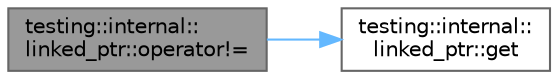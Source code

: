 digraph "testing::internal::linked_ptr::operator!="
{
 // LATEX_PDF_SIZE
  bgcolor="transparent";
  edge [fontname=Helvetica,fontsize=10,labelfontname=Helvetica,labelfontsize=10];
  node [fontname=Helvetica,fontsize=10,shape=box,height=0.2,width=0.4];
  rankdir="LR";
  Node1 [id="Node000001",label="testing::internal::\llinked_ptr::operator!=",height=0.2,width=0.4,color="gray40", fillcolor="grey60", style="filled", fontcolor="black",tooltip=" "];
  Node1 -> Node2 [id="edge1_Node000001_Node000002",color="steelblue1",style="solid",tooltip=" "];
  Node2 [id="Node000002",label="testing::internal::\llinked_ptr::get",height=0.2,width=0.4,color="grey40", fillcolor="white", style="filled",URL="$classtesting_1_1internal_1_1linked__ptr.html#aca6bc39c9d73278fb495804fa508ad73",tooltip=" "];
}
